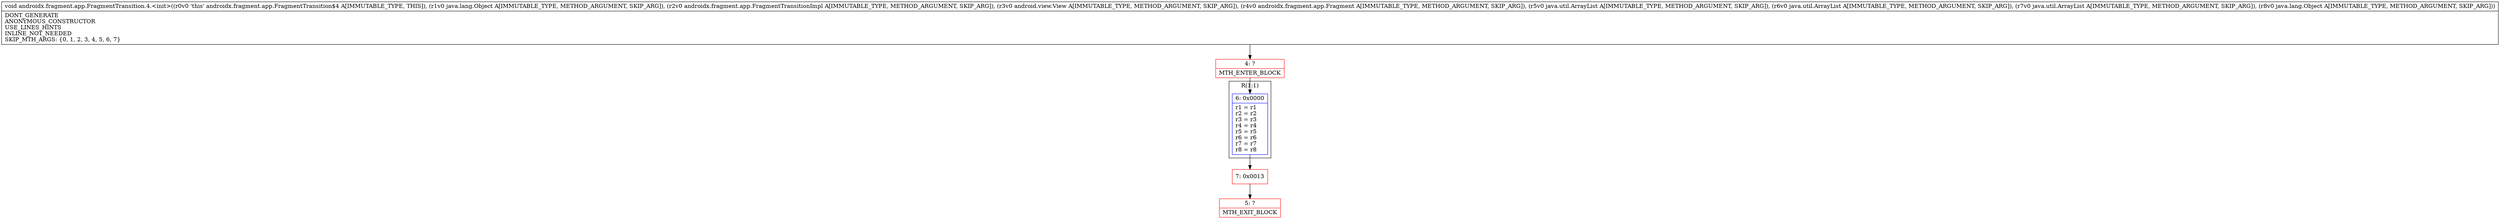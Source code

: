digraph "CFG forandroidx.fragment.app.FragmentTransition.4.\<init\>(Ljava\/lang\/Object;Landroidx\/fragment\/app\/FragmentTransitionImpl;Landroid\/view\/View;Landroidx\/fragment\/app\/Fragment;Ljava\/util\/ArrayList;Ljava\/util\/ArrayList;Ljava\/util\/ArrayList;Ljava\/lang\/Object;)V" {
subgraph cluster_Region_725043982 {
label = "R(1:1)";
node [shape=record,color=blue];
Node_6 [shape=record,label="{6\:\ 0x0000|r1 = r1\lr2 = r2\lr3 = r3\lr4 = r4\lr5 = r5\lr6 = r6\lr7 = r7\lr8 = r8\l}"];
}
Node_4 [shape=record,color=red,label="{4\:\ ?|MTH_ENTER_BLOCK\l}"];
Node_7 [shape=record,color=red,label="{7\:\ 0x0013}"];
Node_5 [shape=record,color=red,label="{5\:\ ?|MTH_EXIT_BLOCK\l}"];
MethodNode[shape=record,label="{void androidx.fragment.app.FragmentTransition.4.\<init\>((r0v0 'this' androidx.fragment.app.FragmentTransition$4 A[IMMUTABLE_TYPE, THIS]), (r1v0 java.lang.Object A[IMMUTABLE_TYPE, METHOD_ARGUMENT, SKIP_ARG]), (r2v0 androidx.fragment.app.FragmentTransitionImpl A[IMMUTABLE_TYPE, METHOD_ARGUMENT, SKIP_ARG]), (r3v0 android.view.View A[IMMUTABLE_TYPE, METHOD_ARGUMENT, SKIP_ARG]), (r4v0 androidx.fragment.app.Fragment A[IMMUTABLE_TYPE, METHOD_ARGUMENT, SKIP_ARG]), (r5v0 java.util.ArrayList A[IMMUTABLE_TYPE, METHOD_ARGUMENT, SKIP_ARG]), (r6v0 java.util.ArrayList A[IMMUTABLE_TYPE, METHOD_ARGUMENT, SKIP_ARG]), (r7v0 java.util.ArrayList A[IMMUTABLE_TYPE, METHOD_ARGUMENT, SKIP_ARG]), (r8v0 java.lang.Object A[IMMUTABLE_TYPE, METHOD_ARGUMENT, SKIP_ARG]))  | DONT_GENERATE\lANONYMOUS_CONSTRUCTOR\lUSE_LINES_HINTS\lINLINE_NOT_NEEDED\lSKIP_MTH_ARGS: \{0, 1, 2, 3, 4, 5, 6, 7\}\l}"];
MethodNode -> Node_4;Node_6 -> Node_7;
Node_4 -> Node_6;
Node_7 -> Node_5;
}

